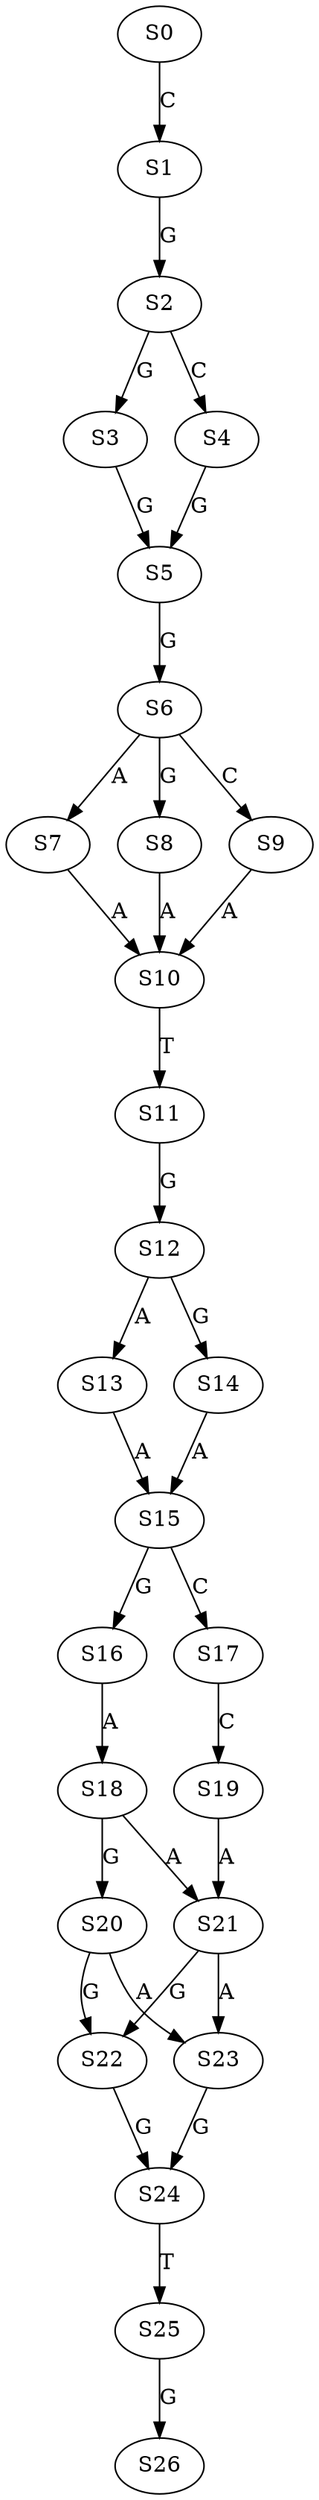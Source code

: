 strict digraph  {
	S0 -> S1 [ label = C ];
	S1 -> S2 [ label = G ];
	S2 -> S3 [ label = G ];
	S2 -> S4 [ label = C ];
	S3 -> S5 [ label = G ];
	S4 -> S5 [ label = G ];
	S5 -> S6 [ label = G ];
	S6 -> S7 [ label = A ];
	S6 -> S8 [ label = G ];
	S6 -> S9 [ label = C ];
	S7 -> S10 [ label = A ];
	S8 -> S10 [ label = A ];
	S9 -> S10 [ label = A ];
	S10 -> S11 [ label = T ];
	S11 -> S12 [ label = G ];
	S12 -> S13 [ label = A ];
	S12 -> S14 [ label = G ];
	S13 -> S15 [ label = A ];
	S14 -> S15 [ label = A ];
	S15 -> S16 [ label = G ];
	S15 -> S17 [ label = C ];
	S16 -> S18 [ label = A ];
	S17 -> S19 [ label = C ];
	S18 -> S20 [ label = G ];
	S18 -> S21 [ label = A ];
	S19 -> S21 [ label = A ];
	S20 -> S22 [ label = G ];
	S20 -> S23 [ label = A ];
	S21 -> S23 [ label = A ];
	S21 -> S22 [ label = G ];
	S22 -> S24 [ label = G ];
	S23 -> S24 [ label = G ];
	S24 -> S25 [ label = T ];
	S25 -> S26 [ label = G ];
}
